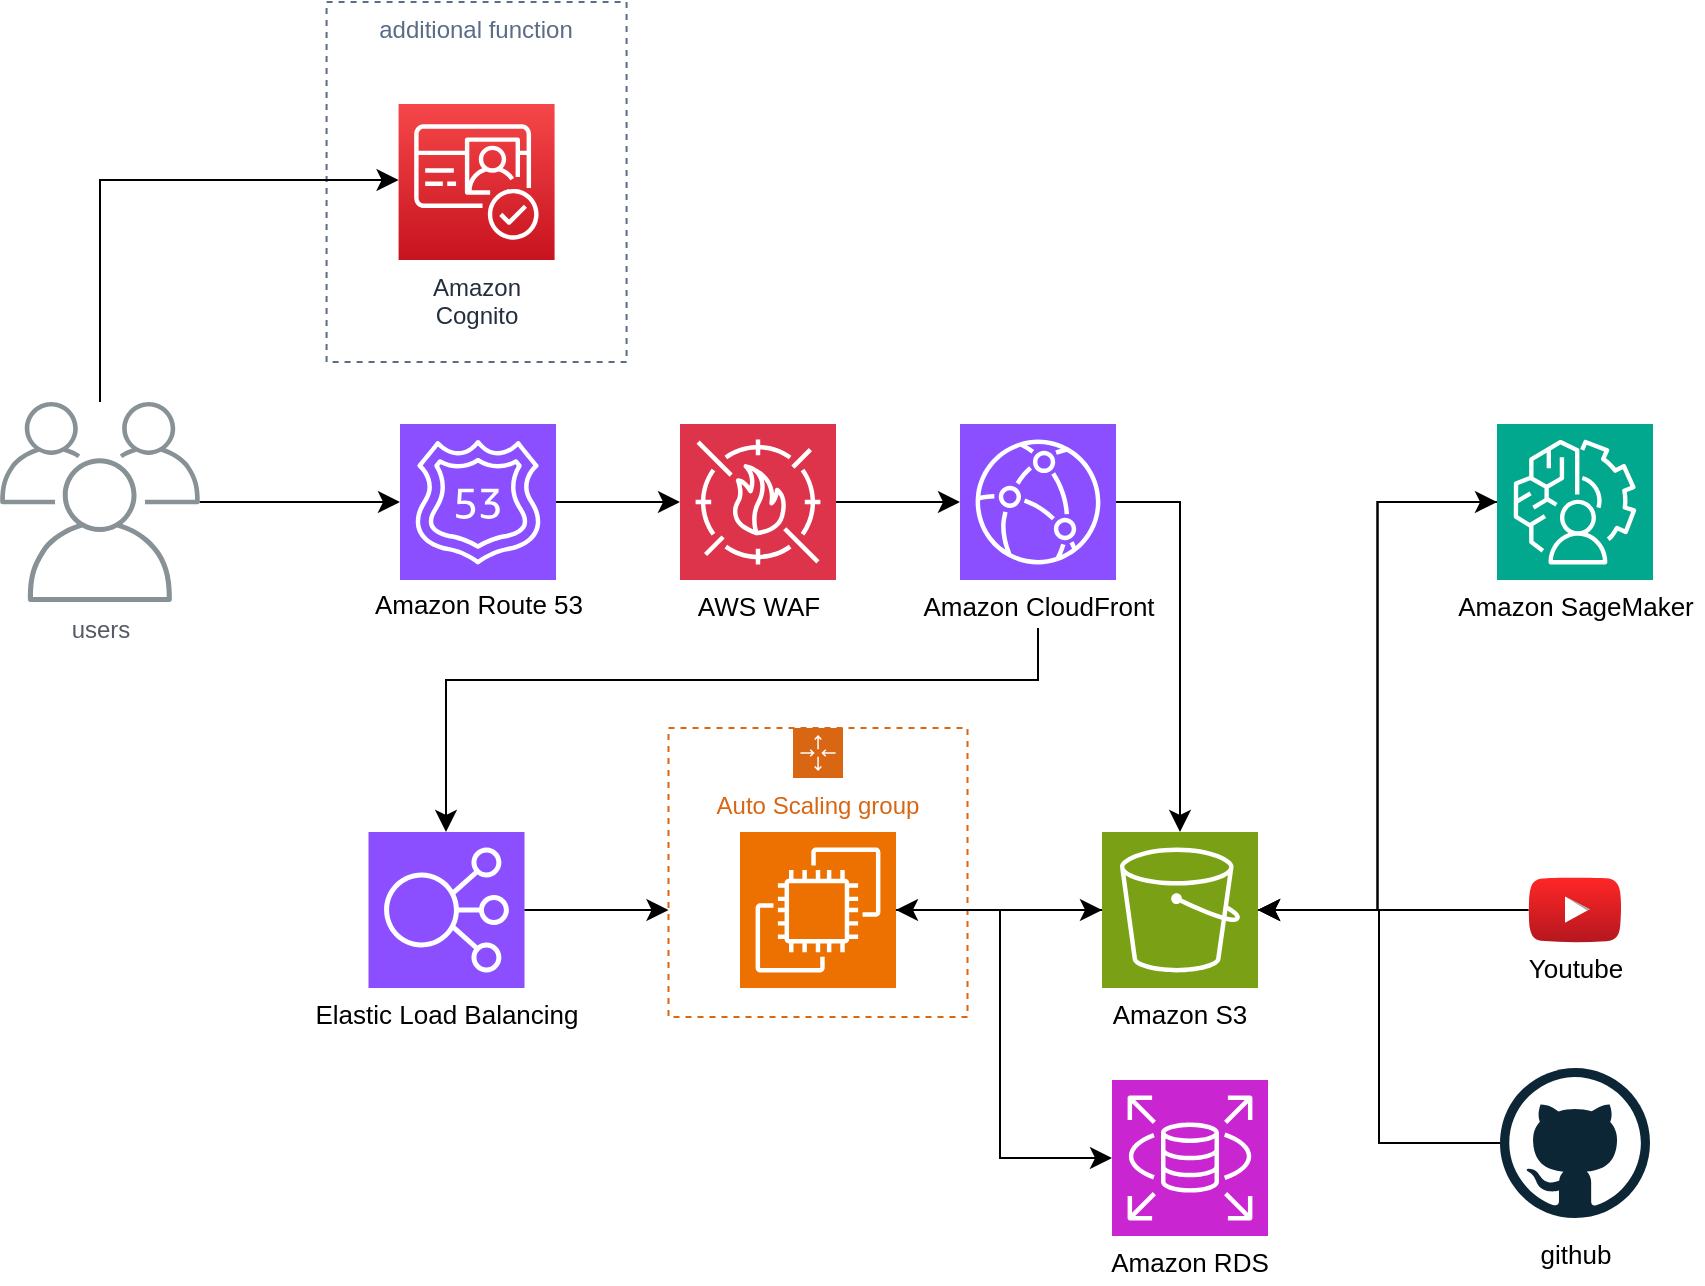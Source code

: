 <mxfile version="24.7.16">
  <diagram id="Ht1M8jgEwFfnCIfOTk4-" name="Page-1">
    <mxGraphModel dx="1235" dy="1049" grid="1" gridSize="10" guides="1" tooltips="1" connect="1" arrows="1" fold="1" page="1" pageScale="1" pageWidth="1169" pageHeight="827" math="0" shadow="0">
      <root>
        <mxCell id="0" />
        <mxCell id="1" parent="0" />
        <mxCell id="ybKJJcQsaACYTX53KB4n-5" value="additional function" style="fillColor=none;strokeColor=#5A6C86;dashed=1;verticalAlign=top;fontStyle=0;fontColor=#5A6C86;whiteSpace=wrap;html=1;" vertex="1" parent="1">
          <mxGeometry x="353.29" y="51" width="150" height="180" as="geometry" />
        </mxCell>
        <mxCell id="UEzPUAAOIrF-is8g5C7q-111" value="Amazon &lt;br&gt;Cognito" style="outlineConnect=0;fontColor=#232F3E;gradientColor=#F54749;gradientDirection=north;fillColor=#C7131F;strokeColor=#ffffff;dashed=0;verticalLabelPosition=bottom;verticalAlign=top;align=center;html=1;fontSize=12;fontStyle=0;aspect=fixed;shape=mxgraph.aws4.resourceIcon;resIcon=mxgraph.aws4.cognito;labelBackgroundColor=#ffffff;" parent="1" vertex="1">
          <mxGeometry x="389.29" y="102" width="78" height="78" as="geometry" />
        </mxCell>
        <mxCell id="ybKJJcQsaACYTX53KB4n-28" style="edgeStyle=orthogonalEdgeStyle;rounded=0;orthogonalLoop=1;jettySize=auto;html=1;fontSize=12;startSize=8;endSize=8;" edge="1" parent="1" source="ybKJJcQsaACYTX53KB4n-4">
          <mxGeometry relative="1" as="geometry">
            <mxPoint x="200" y="271" as="sourcePoint" />
            <mxPoint x="389.29" y="140" as="targetPoint" />
            <Array as="points">
              <mxPoint x="240" y="140" />
            </Array>
          </mxGeometry>
        </mxCell>
        <mxCell id="ybKJJcQsaACYTX53KB4n-4" value="users" style="sketch=0;outlineConnect=0;gradientColor=none;fontColor=#545B64;strokeColor=none;fillColor=#879196;dashed=0;verticalLabelPosition=bottom;verticalAlign=top;align=center;html=1;fontSize=12;fontStyle=0;aspect=fixed;shape=mxgraph.aws4.illustration_users;pointerEvents=1" vertex="1" parent="1">
          <mxGeometry x="190" y="251" width="100" height="100" as="geometry" />
        </mxCell>
        <mxCell id="ybKJJcQsaACYTX53KB4n-7" style="edgeStyle=none;curved=1;rounded=0;orthogonalLoop=1;jettySize=auto;html=1;exitX=1;exitY=0.5;exitDx=0;exitDy=0;fontSize=12;startSize=8;endSize=8;" edge="1" parent="1" source="ybKJJcQsaACYTX53KB4n-5" target="ybKJJcQsaACYTX53KB4n-5">
          <mxGeometry relative="1" as="geometry" />
        </mxCell>
        <mxCell id="ybKJJcQsaACYTX53KB4n-15" style="edgeStyle=none;curved=1;rounded=0;orthogonalLoop=1;jettySize=auto;html=1;fontSize=12;startSize=8;endSize=8;" edge="1" parent="1" source="ybKJJcQsaACYTX53KB4n-8" target="ybKJJcQsaACYTX53KB4n-14">
          <mxGeometry relative="1" as="geometry" />
        </mxCell>
        <mxCell id="ybKJJcQsaACYTX53KB4n-25" value="" style="group" vertex="1" connectable="0" parent="1">
          <mxGeometry x="363.5" y="262" width="131" height="101" as="geometry" />
        </mxCell>
        <UserObject label="" tooltip="Route 53" id="ybKJJcQsaACYTX53KB4n-8">
          <mxCell style="sketch=0;points=[[0,0,0],[0.25,0,0],[0.5,0,0],[0.75,0,0],[1,0,0],[0,1,0],[0.25,1,0],[0.5,1,0],[0.75,1,0],[1,1,0],[0,0.25,0],[0,0.5,0],[0,0.75,0],[1,0.25,0],[1,0.5,0],[1,0.75,0]];outlineConnect=0;fontColor=#232F3E;fillColor=#8C4FFF;strokeColor=#ffffff;dashed=0;verticalLabelPosition=bottom;verticalAlign=top;align=center;html=1;fontSize=12;fontStyle=0;aspect=fixed;shape=mxgraph.aws4.resourceIcon;resIcon=mxgraph.aws4.route_53;" vertex="1" parent="ybKJJcQsaACYTX53KB4n-25">
            <mxGeometry x="26.5" width="78" height="78" as="geometry" />
          </mxCell>
        </UserObject>
        <mxCell id="ybKJJcQsaACYTX53KB4n-18" value="&lt;font style=&quot;font-size: 13px;&quot;&gt;Amazon Route 53&lt;/font&gt;" style="text;html=1;align=center;verticalAlign=middle;whiteSpace=wrap;rounded=0;fontSize=16;" vertex="1" parent="ybKJJcQsaACYTX53KB4n-25">
          <mxGeometry y="77" width="131" height="24" as="geometry" />
        </mxCell>
        <mxCell id="ybKJJcQsaACYTX53KB4n-26" value="" style="group" vertex="1" connectable="0" parent="1">
          <mxGeometry x="503.5" y="262" width="131" height="102" as="geometry" />
        </mxCell>
        <mxCell id="ybKJJcQsaACYTX53KB4n-14" value="" style="sketch=0;points=[[0,0,0],[0.25,0,0],[0.5,0,0],[0.75,0,0],[1,0,0],[0,1,0],[0.25,1,0],[0.5,1,0],[0.75,1,0],[1,1,0],[0,0.25,0],[0,0.5,0],[0,0.75,0],[1,0.25,0],[1,0.5,0],[1,0.75,0]];outlineConnect=0;fontColor=#232F3E;fillColor=#DD344C;strokeColor=#ffffff;dashed=0;verticalLabelPosition=bottom;verticalAlign=top;align=center;html=1;fontSize=12;fontStyle=0;aspect=fixed;shape=mxgraph.aws4.resourceIcon;resIcon=mxgraph.aws4.waf;" vertex="1" parent="ybKJJcQsaACYTX53KB4n-26">
          <mxGeometry x="26.5" width="78" height="78" as="geometry" />
        </mxCell>
        <mxCell id="ybKJJcQsaACYTX53KB4n-19" value="&lt;font style=&quot;font-size: 13px;&quot;&gt;AWS WAF&lt;/font&gt;" style="text;html=1;align=center;verticalAlign=middle;whiteSpace=wrap;rounded=0;fontSize=16;" vertex="1" parent="ybKJJcQsaACYTX53KB4n-26">
          <mxGeometry y="78" width="131" height="24" as="geometry" />
        </mxCell>
        <mxCell id="ybKJJcQsaACYTX53KB4n-27" value="" style="group" vertex="1" connectable="0" parent="1">
          <mxGeometry x="330" y="466" width="166.5" height="102" as="geometry" />
        </mxCell>
        <mxCell id="ybKJJcQsaACYTX53KB4n-21" value="" style="sketch=0;points=[[0,0,0],[0.25,0,0],[0.5,0,0],[0.75,0,0],[1,0,0],[0,1,0],[0.25,1,0],[0.5,1,0],[0.75,1,0],[1,1,0],[0,0.25,0],[0,0.5,0],[0,0.75,0],[1,0.25,0],[1,0.5,0],[1,0.75,0]];outlineConnect=0;fontColor=#232F3E;fillColor=#8C4FFF;strokeColor=#ffffff;dashed=0;verticalLabelPosition=bottom;verticalAlign=top;align=center;html=1;fontSize=12;fontStyle=0;aspect=fixed;shape=mxgraph.aws4.resourceIcon;resIcon=mxgraph.aws4.elastic_load_balancing;" vertex="1" parent="ybKJJcQsaACYTX53KB4n-27">
          <mxGeometry x="44.25" width="78" height="78" as="geometry" />
        </mxCell>
        <mxCell id="ybKJJcQsaACYTX53KB4n-24" value="&lt;font style=&quot;font-size: 13px;&quot;&gt;Elastic Load Balancing&lt;/font&gt;" style="text;html=1;align=center;verticalAlign=middle;whiteSpace=wrap;rounded=0;fontSize=16;" vertex="1" parent="ybKJJcQsaACYTX53KB4n-27">
          <mxGeometry y="78" width="166.5" height="24" as="geometry" />
        </mxCell>
        <mxCell id="ybKJJcQsaACYTX53KB4n-56" style="edgeStyle=orthogonalEdgeStyle;rounded=0;orthogonalLoop=1;jettySize=auto;html=1;fontSize=12;startSize=8;endSize=8;entryX=0;entryY=0.5;entryDx=0;entryDy=0;entryPerimeter=0;" edge="1" parent="1" source="ybKJJcQsaACYTX53KB4n-30" target="ybKJJcQsaACYTX53KB4n-34">
          <mxGeometry relative="1" as="geometry">
            <mxPoint x="764.25" y="497.25" as="targetPoint" />
            <mxPoint x="634.25" y="507.25" as="sourcePoint" />
            <Array as="points">
              <mxPoint x="690" y="505" />
              <mxPoint x="690" y="629" />
            </Array>
          </mxGeometry>
        </mxCell>
        <mxCell id="ybKJJcQsaACYTX53KB4n-29" value="Auto Scaling group" style="points=[[0,0],[0.25,0],[0.5,0],[0.75,0],[1,0],[1,0.25],[1,0.5],[1,0.75],[1,1],[0.75,1],[0.5,1],[0.25,1],[0,1],[0,0.75],[0,0.5],[0,0.25]];outlineConnect=0;gradientColor=none;html=1;whiteSpace=wrap;fontSize=12;fontStyle=0;container=1;pointerEvents=0;collapsible=0;recursiveResize=0;shape=mxgraph.aws4.groupCenter;grIcon=mxgraph.aws4.group_auto_scaling_group;grStroke=1;strokeColor=#D86613;fillColor=none;verticalAlign=top;align=center;fontColor=#D86613;dashed=1;spacingTop=25;" vertex="1" parent="1">
          <mxGeometry x="524.25" y="414" width="149.5" height="144.5" as="geometry" />
        </mxCell>
        <mxCell id="ybKJJcQsaACYTX53KB4n-30" value="" style="sketch=0;points=[[0,0,0],[0.25,0,0],[0.5,0,0],[0.75,0,0],[1,0,0],[0,1,0],[0.25,1,0],[0.5,1,0],[0.75,1,0],[1,1,0],[0,0.25,0],[0,0.5,0],[0,0.75,0],[1,0.25,0],[1,0.5,0],[1,0.75,0]];outlineConnect=0;fontColor=#232F3E;fillColor=#ED7100;strokeColor=#ffffff;dashed=0;verticalLabelPosition=bottom;verticalAlign=top;align=center;html=1;fontSize=12;fontStyle=0;aspect=fixed;shape=mxgraph.aws4.resourceIcon;resIcon=mxgraph.aws4.ec2;" vertex="1" parent="ybKJJcQsaACYTX53KB4n-29">
          <mxGeometry x="35.75" y="52" width="78" height="78" as="geometry" />
        </mxCell>
        <mxCell id="ybKJJcQsaACYTX53KB4n-32" style="edgeStyle=orthogonalEdgeStyle;rounded=0;orthogonalLoop=1;jettySize=auto;html=1;fontSize=12;startSize=8;endSize=8;" edge="1" parent="1" source="ybKJJcQsaACYTX53KB4n-21">
          <mxGeometry relative="1" as="geometry">
            <mxPoint x="524.25" y="505" as="targetPoint" />
          </mxGeometry>
        </mxCell>
        <mxCell id="ybKJJcQsaACYTX53KB4n-43" value="" style="group" vertex="1" connectable="0" parent="1">
          <mxGeometry x="730" y="466" width="100" height="102" as="geometry" />
        </mxCell>
        <mxCell id="ybKJJcQsaACYTX53KB4n-35" value="" style="sketch=0;points=[[0,0,0],[0.25,0,0],[0.5,0,0],[0.75,0,0],[1,0,0],[0,1,0],[0.25,1,0],[0.5,1,0],[0.75,1,0],[1,1,0],[0,0.25,0],[0,0.5,0],[0,0.75,0],[1,0.25,0],[1,0.5,0],[1,0.75,0]];outlineConnect=0;fontColor=#232F3E;fillColor=#7AA116;strokeColor=#ffffff;dashed=0;verticalLabelPosition=bottom;verticalAlign=top;align=center;html=1;fontSize=12;fontStyle=0;aspect=fixed;shape=mxgraph.aws4.resourceIcon;resIcon=mxgraph.aws4.s3;" vertex="1" parent="ybKJJcQsaACYTX53KB4n-43">
          <mxGeometry x="11" width="78" height="78" as="geometry" />
        </mxCell>
        <mxCell id="ybKJJcQsaACYTX53KB4n-39" value="&lt;font style=&quot;font-size: 13px;&quot;&gt;Amazon S3&lt;/font&gt;" style="text;html=1;align=center;verticalAlign=middle;whiteSpace=wrap;rounded=0;fontSize=16;" vertex="1" parent="ybKJJcQsaACYTX53KB4n-43">
          <mxGeometry y="78" width="100" height="24" as="geometry" />
        </mxCell>
        <mxCell id="ybKJJcQsaACYTX53KB4n-44" value="" style="group" vertex="1" connectable="0" parent="1">
          <mxGeometry x="740" y="590" width="90" height="102" as="geometry" />
        </mxCell>
        <mxCell id="ybKJJcQsaACYTX53KB4n-34" value="" style="sketch=0;points=[[0,0,0],[0.25,0,0],[0.5,0,0],[0.75,0,0],[1,0,0],[0,1,0],[0.25,1,0],[0.5,1,0],[0.75,1,0],[1,1,0],[0,0.25,0],[0,0.5,0],[0,0.75,0],[1,0.25,0],[1,0.5,0],[1,0.75,0]];outlineConnect=0;fontColor=#232F3E;fillColor=#C925D1;strokeColor=#ffffff;dashed=0;verticalLabelPosition=bottom;verticalAlign=top;align=center;html=1;fontSize=12;fontStyle=0;aspect=fixed;shape=mxgraph.aws4.resourceIcon;resIcon=mxgraph.aws4.rds;" vertex="1" parent="ybKJJcQsaACYTX53KB4n-44">
          <mxGeometry x="6" width="78" height="78" as="geometry" />
        </mxCell>
        <mxCell id="ybKJJcQsaACYTX53KB4n-40" value="&lt;font style=&quot;font-size: 13px;&quot;&gt;Amazon RDS&lt;/font&gt;" style="text;html=1;align=center;verticalAlign=middle;whiteSpace=wrap;rounded=0;fontSize=16;" vertex="1" parent="ybKJJcQsaACYTX53KB4n-44">
          <mxGeometry y="78" width="90" height="24" as="geometry" />
        </mxCell>
        <mxCell id="ybKJJcQsaACYTX53KB4n-52" value="" style="group" vertex="1" connectable="0" parent="1">
          <mxGeometry x="947.5" y="488.7" width="60" height="56.6" as="geometry" />
        </mxCell>
        <mxCell id="ybKJJcQsaACYTX53KB4n-45" value="" style="dashed=0;outlineConnect=0;html=1;align=center;labelPosition=center;verticalLabelPosition=bottom;verticalAlign=top;shape=mxgraph.weblogos.youtube_2;fillColor=#FF2626;gradientColor=#B5171F" vertex="1" parent="ybKJJcQsaACYTX53KB4n-52">
          <mxGeometry x="6.8" width="46.4" height="32.6" as="geometry" />
        </mxCell>
        <mxCell id="ybKJJcQsaACYTX53KB4n-51" value="&lt;span style=&quot;font-size: 13px;&quot;&gt;Youtube&lt;/span&gt;" style="text;html=1;align=center;verticalAlign=middle;whiteSpace=wrap;rounded=0;fontSize=16;" vertex="1" parent="ybKJJcQsaACYTX53KB4n-52">
          <mxGeometry y="32.6" width="60" height="24" as="geometry" />
        </mxCell>
        <mxCell id="ybKJJcQsaACYTX53KB4n-55" value="" style="group" vertex="1" connectable="0" parent="1">
          <mxGeometry x="940" y="584" width="75" height="104" as="geometry" />
        </mxCell>
        <mxCell id="ybKJJcQsaACYTX53KB4n-53" value="" style="dashed=0;outlineConnect=0;html=1;align=center;labelPosition=center;verticalLabelPosition=bottom;verticalAlign=top;shape=mxgraph.weblogos.github" vertex="1" parent="ybKJJcQsaACYTX53KB4n-55">
          <mxGeometry width="75" height="75" as="geometry" />
        </mxCell>
        <mxCell id="ybKJJcQsaACYTX53KB4n-54" value="&lt;font style=&quot;font-size: 13px;&quot;&gt;github&lt;/font&gt;" style="text;html=1;align=center;verticalAlign=middle;whiteSpace=wrap;rounded=0;fontSize=16;" vertex="1" parent="ybKJJcQsaACYTX53KB4n-55">
          <mxGeometry x="7.5" y="80" width="60" height="24" as="geometry" />
        </mxCell>
        <mxCell id="ybKJJcQsaACYTX53KB4n-58" style="edgeStyle=orthogonalEdgeStyle;rounded=0;orthogonalLoop=1;jettySize=auto;html=1;entryX=0;entryY=0.5;entryDx=0;entryDy=0;entryPerimeter=0;fontSize=12;startSize=8;endSize=8;exitX=1;exitY=0.5;exitDx=0;exitDy=0;exitPerimeter=0;" edge="1" parent="1" source="ybKJJcQsaACYTX53KB4n-30" target="ybKJJcQsaACYTX53KB4n-35">
          <mxGeometry relative="1" as="geometry">
            <mxPoint x="638.25" y="524" as="sourcePoint" />
          </mxGeometry>
        </mxCell>
        <mxCell id="ybKJJcQsaACYTX53KB4n-62" style="edgeStyle=orthogonalEdgeStyle;rounded=0;orthogonalLoop=1;jettySize=auto;html=1;entryX=1;entryY=0.5;entryDx=0;entryDy=0;entryPerimeter=0;fontSize=12;startSize=8;endSize=8;" edge="1" parent="1" source="ybKJJcQsaACYTX53KB4n-35" target="ybKJJcQsaACYTX53KB4n-30">
          <mxGeometry relative="1" as="geometry" />
        </mxCell>
        <mxCell id="ybKJJcQsaACYTX53KB4n-63" style="edgeStyle=none;curved=1;rounded=0;orthogonalLoop=1;jettySize=auto;html=1;entryX=0;entryY=0.5;entryDx=0;entryDy=0;entryPerimeter=0;fontSize=12;startSize=8;endSize=8;" edge="1" parent="1" source="ybKJJcQsaACYTX53KB4n-4" target="ybKJJcQsaACYTX53KB4n-8">
          <mxGeometry relative="1" as="geometry" />
        </mxCell>
        <mxCell id="ybKJJcQsaACYTX53KB4n-64" value="" style="sketch=0;points=[[0,0,0],[0.25,0,0],[0.5,0,0],[0.75,0,0],[1,0,0],[0,1,0],[0.25,1,0],[0.5,1,0],[0.75,1,0],[1,1,0],[0,0.25,0],[0,0.5,0],[0,0.75,0],[1,0.25,0],[1,0.5,0],[1,0.75,0]];outlineConnect=0;fontColor=#232F3E;fillColor=#8C4FFF;strokeColor=#ffffff;dashed=0;verticalLabelPosition=bottom;verticalAlign=top;align=center;html=1;fontSize=12;fontStyle=0;aspect=fixed;shape=mxgraph.aws4.resourceIcon;resIcon=mxgraph.aws4.cloudfront;" vertex="1" parent="1">
          <mxGeometry x="670" y="262" width="78" height="78" as="geometry" />
        </mxCell>
        <mxCell id="ybKJJcQsaACYTX53KB4n-65" style="edgeStyle=none;curved=1;rounded=0;orthogonalLoop=1;jettySize=auto;html=1;entryX=0;entryY=0.5;entryDx=0;entryDy=0;entryPerimeter=0;fontSize=12;startSize=8;endSize=8;" edge="1" parent="1" source="ybKJJcQsaACYTX53KB4n-14" target="ybKJJcQsaACYTX53KB4n-64">
          <mxGeometry relative="1" as="geometry" />
        </mxCell>
        <mxCell id="ybKJJcQsaACYTX53KB4n-70" style="edgeStyle=orthogonalEdgeStyle;rounded=0;orthogonalLoop=1;jettySize=auto;html=1;fontSize=12;startSize=8;endSize=8;" edge="1" parent="1" source="ybKJJcQsaACYTX53KB4n-67" target="ybKJJcQsaACYTX53KB4n-21">
          <mxGeometry relative="1" as="geometry">
            <Array as="points">
              <mxPoint x="709" y="390" />
              <mxPoint x="413" y="390" />
            </Array>
          </mxGeometry>
        </mxCell>
        <mxCell id="ybKJJcQsaACYTX53KB4n-67" value="&lt;font style=&quot;font-size: 13px;&quot;&gt;Amazon CloudFront&lt;/font&gt;" style="text;html=1;align=center;verticalAlign=middle;whiteSpace=wrap;rounded=0;fontSize=16;" vertex="1" parent="1">
          <mxGeometry x="643.5" y="340" width="131" height="24" as="geometry" />
        </mxCell>
        <mxCell id="ybKJJcQsaACYTX53KB4n-68" style="edgeStyle=orthogonalEdgeStyle;rounded=0;orthogonalLoop=1;jettySize=auto;html=1;fontSize=12;startSize=8;endSize=8;" edge="1" parent="1" source="ybKJJcQsaACYTX53KB4n-64" target="ybKJJcQsaACYTX53KB4n-35">
          <mxGeometry relative="1" as="geometry">
            <Array as="points">
              <mxPoint x="780" y="301" />
            </Array>
          </mxGeometry>
        </mxCell>
        <mxCell id="ybKJJcQsaACYTX53KB4n-74" value="" style="group" vertex="1" connectable="0" parent="1">
          <mxGeometry x="913.75" y="262" width="127.5" height="102" as="geometry" />
        </mxCell>
        <mxCell id="ybKJJcQsaACYTX53KB4n-69" value="" style="sketch=0;points=[[0,0,0],[0.25,0,0],[0.5,0,0],[0.75,0,0],[1,0,0],[0,1,0],[0.25,1,0],[0.5,1,0],[0.75,1,0],[1,1,0],[0,0.25,0],[0,0.5,0],[0,0.75,0],[1,0.25,0],[1,0.5,0],[1,0.75,0]];outlineConnect=0;fontColor=#232F3E;fillColor=#01A88D;strokeColor=#ffffff;dashed=0;verticalLabelPosition=bottom;verticalAlign=top;align=center;html=1;fontSize=12;fontStyle=0;aspect=fixed;shape=mxgraph.aws4.resourceIcon;resIcon=mxgraph.aws4.augmented_ai;" vertex="1" parent="ybKJJcQsaACYTX53KB4n-74">
          <mxGeometry x="24.75" width="78" height="78" as="geometry" />
        </mxCell>
        <mxCell id="ybKJJcQsaACYTX53KB4n-73" value="&lt;span style=&quot;font-size: 13px;&quot;&gt;Amazon SageMaker&lt;/span&gt;" style="text;html=1;align=center;verticalAlign=middle;whiteSpace=wrap;rounded=0;fontSize=16;" vertex="1" parent="ybKJJcQsaACYTX53KB4n-74">
          <mxGeometry y="78" width="127.5" height="24" as="geometry" />
        </mxCell>
        <mxCell id="ybKJJcQsaACYTX53KB4n-75" style="edgeStyle=orthogonalEdgeStyle;rounded=0;orthogonalLoop=1;jettySize=auto;html=1;entryX=1;entryY=0.5;entryDx=0;entryDy=0;entryPerimeter=0;fontSize=12;startSize=8;endSize=8;" edge="1" parent="1" source="ybKJJcQsaACYTX53KB4n-69" target="ybKJJcQsaACYTX53KB4n-35">
          <mxGeometry relative="1" as="geometry" />
        </mxCell>
        <mxCell id="ybKJJcQsaACYTX53KB4n-76" style="edgeStyle=orthogonalEdgeStyle;rounded=0;orthogonalLoop=1;jettySize=auto;html=1;entryX=0;entryY=0.5;entryDx=0;entryDy=0;entryPerimeter=0;fontSize=12;startSize=8;endSize=8;" edge="1" parent="1" source="ybKJJcQsaACYTX53KB4n-35" target="ybKJJcQsaACYTX53KB4n-69">
          <mxGeometry relative="1" as="geometry" />
        </mxCell>
        <mxCell id="ybKJJcQsaACYTX53KB4n-77" style="edgeStyle=none;curved=1;rounded=0;orthogonalLoop=1;jettySize=auto;html=1;entryX=1;entryY=0.5;entryDx=0;entryDy=0;entryPerimeter=0;fontSize=12;startSize=8;endSize=8;" edge="1" parent="1" source="ybKJJcQsaACYTX53KB4n-45" target="ybKJJcQsaACYTX53KB4n-35">
          <mxGeometry relative="1" as="geometry" />
        </mxCell>
        <mxCell id="ybKJJcQsaACYTX53KB4n-78" style="edgeStyle=orthogonalEdgeStyle;rounded=0;orthogonalLoop=1;jettySize=auto;html=1;entryX=1;entryY=0.5;entryDx=0;entryDy=0;entryPerimeter=0;fontSize=12;startSize=8;endSize=8;" edge="1" parent="1" source="ybKJJcQsaACYTX53KB4n-53" target="ybKJJcQsaACYTX53KB4n-35">
          <mxGeometry relative="1" as="geometry" />
        </mxCell>
      </root>
    </mxGraphModel>
  </diagram>
</mxfile>
